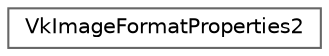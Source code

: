 digraph "类继承关系图"
{
 // LATEX_PDF_SIZE
  bgcolor="transparent";
  edge [fontname=Helvetica,fontsize=10,labelfontname=Helvetica,labelfontsize=10];
  node [fontname=Helvetica,fontsize=10,shape=box,height=0.2,width=0.4];
  rankdir="LR";
  Node0 [id="Node000000",label="VkImageFormatProperties2",height=0.2,width=0.4,color="grey40", fillcolor="white", style="filled",URL="$struct_vk_image_format_properties2.html",tooltip=" "];
}
